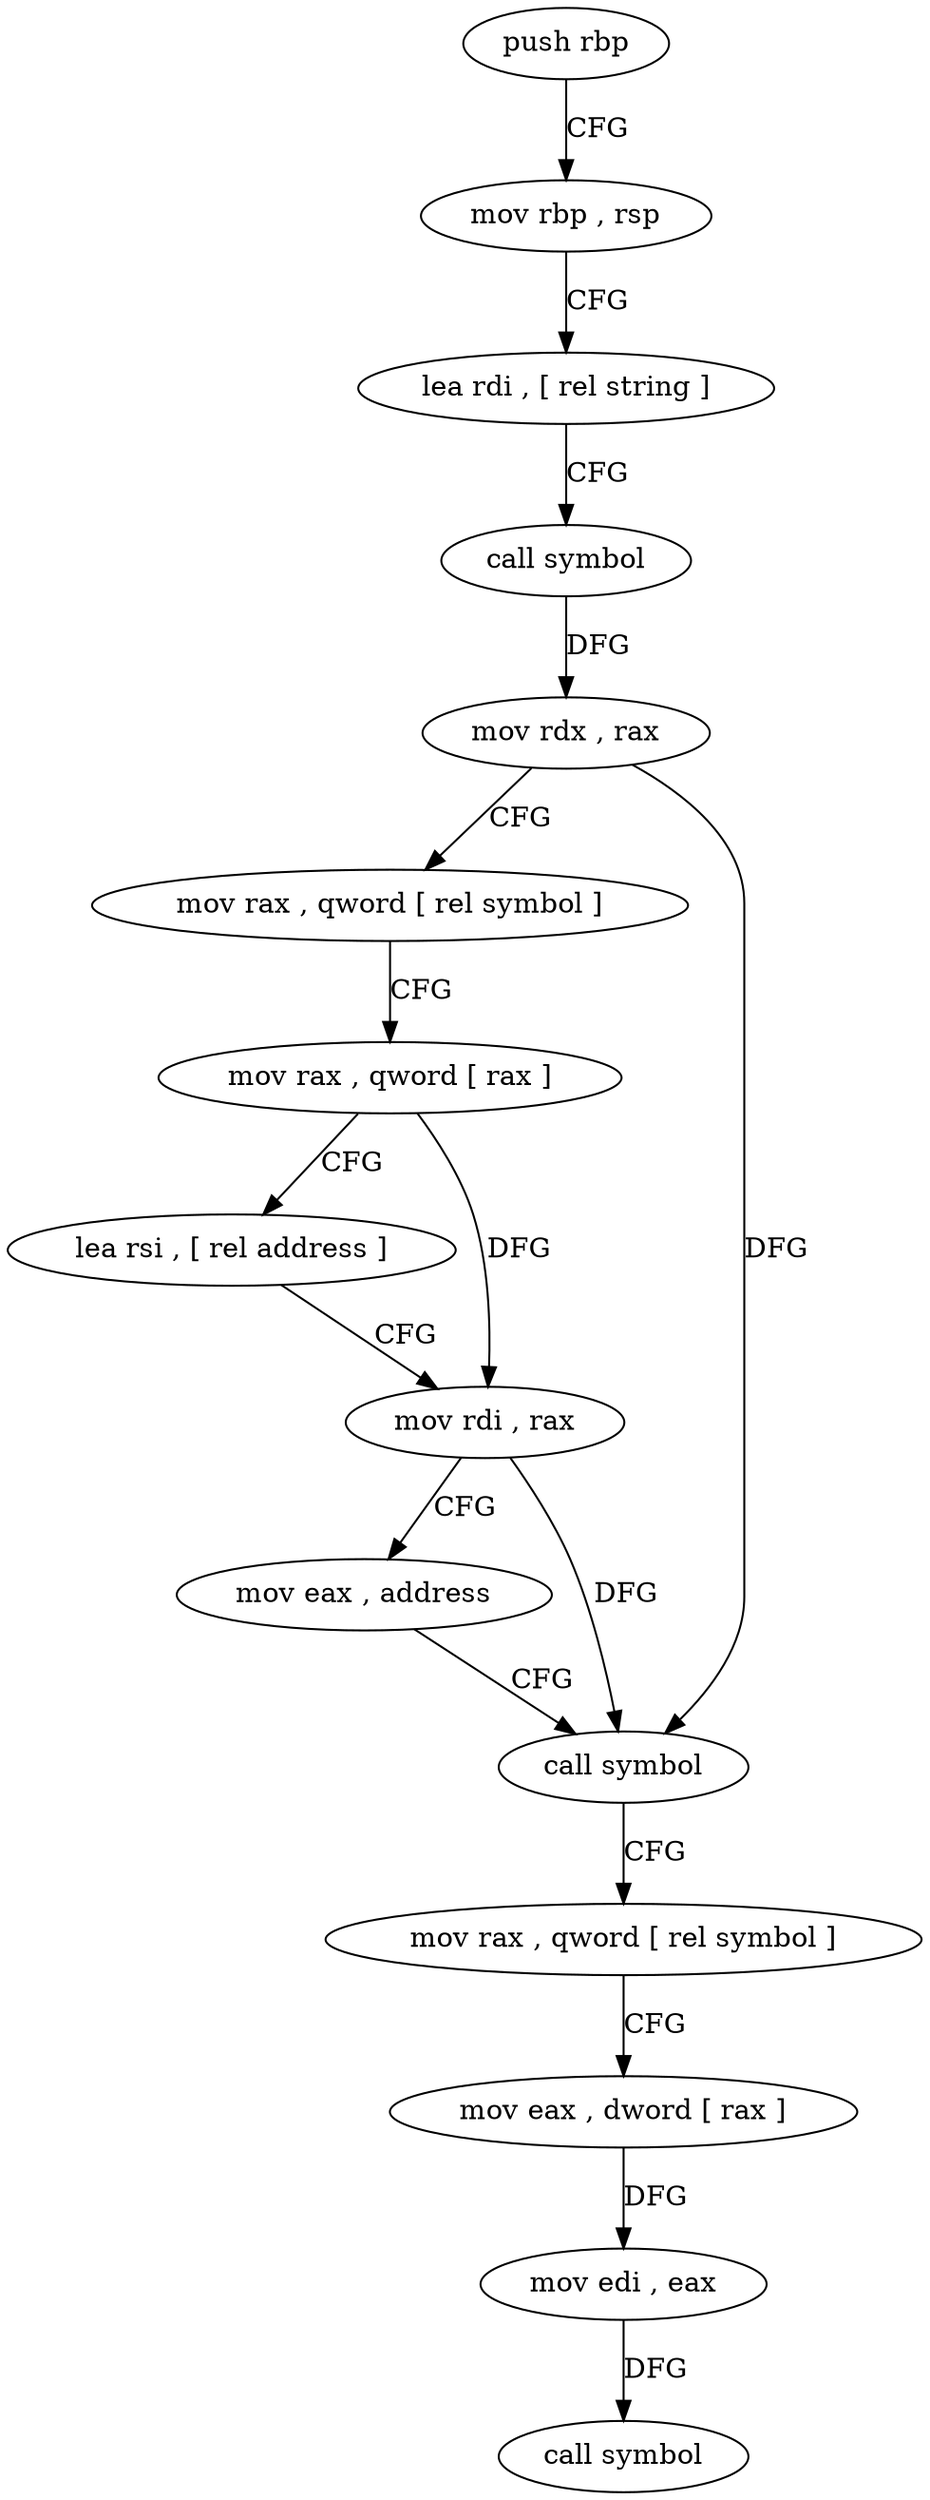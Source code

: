 digraph "func" {
"243915" [label = "push rbp" ]
"243916" [label = "mov rbp , rsp" ]
"243919" [label = "lea rdi , [ rel string ]" ]
"243926" [label = "call symbol" ]
"243931" [label = "mov rdx , rax" ]
"243934" [label = "mov rax , qword [ rel symbol ]" ]
"243941" [label = "mov rax , qword [ rax ]" ]
"243944" [label = "lea rsi , [ rel address ]" ]
"243951" [label = "mov rdi , rax" ]
"243954" [label = "mov eax , address" ]
"243959" [label = "call symbol" ]
"243964" [label = "mov rax , qword [ rel symbol ]" ]
"243971" [label = "mov eax , dword [ rax ]" ]
"243973" [label = "mov edi , eax" ]
"243975" [label = "call symbol" ]
"243915" -> "243916" [ label = "CFG" ]
"243916" -> "243919" [ label = "CFG" ]
"243919" -> "243926" [ label = "CFG" ]
"243926" -> "243931" [ label = "DFG" ]
"243931" -> "243934" [ label = "CFG" ]
"243931" -> "243959" [ label = "DFG" ]
"243934" -> "243941" [ label = "CFG" ]
"243941" -> "243944" [ label = "CFG" ]
"243941" -> "243951" [ label = "DFG" ]
"243944" -> "243951" [ label = "CFG" ]
"243951" -> "243954" [ label = "CFG" ]
"243951" -> "243959" [ label = "DFG" ]
"243954" -> "243959" [ label = "CFG" ]
"243959" -> "243964" [ label = "CFG" ]
"243964" -> "243971" [ label = "CFG" ]
"243971" -> "243973" [ label = "DFG" ]
"243973" -> "243975" [ label = "DFG" ]
}
